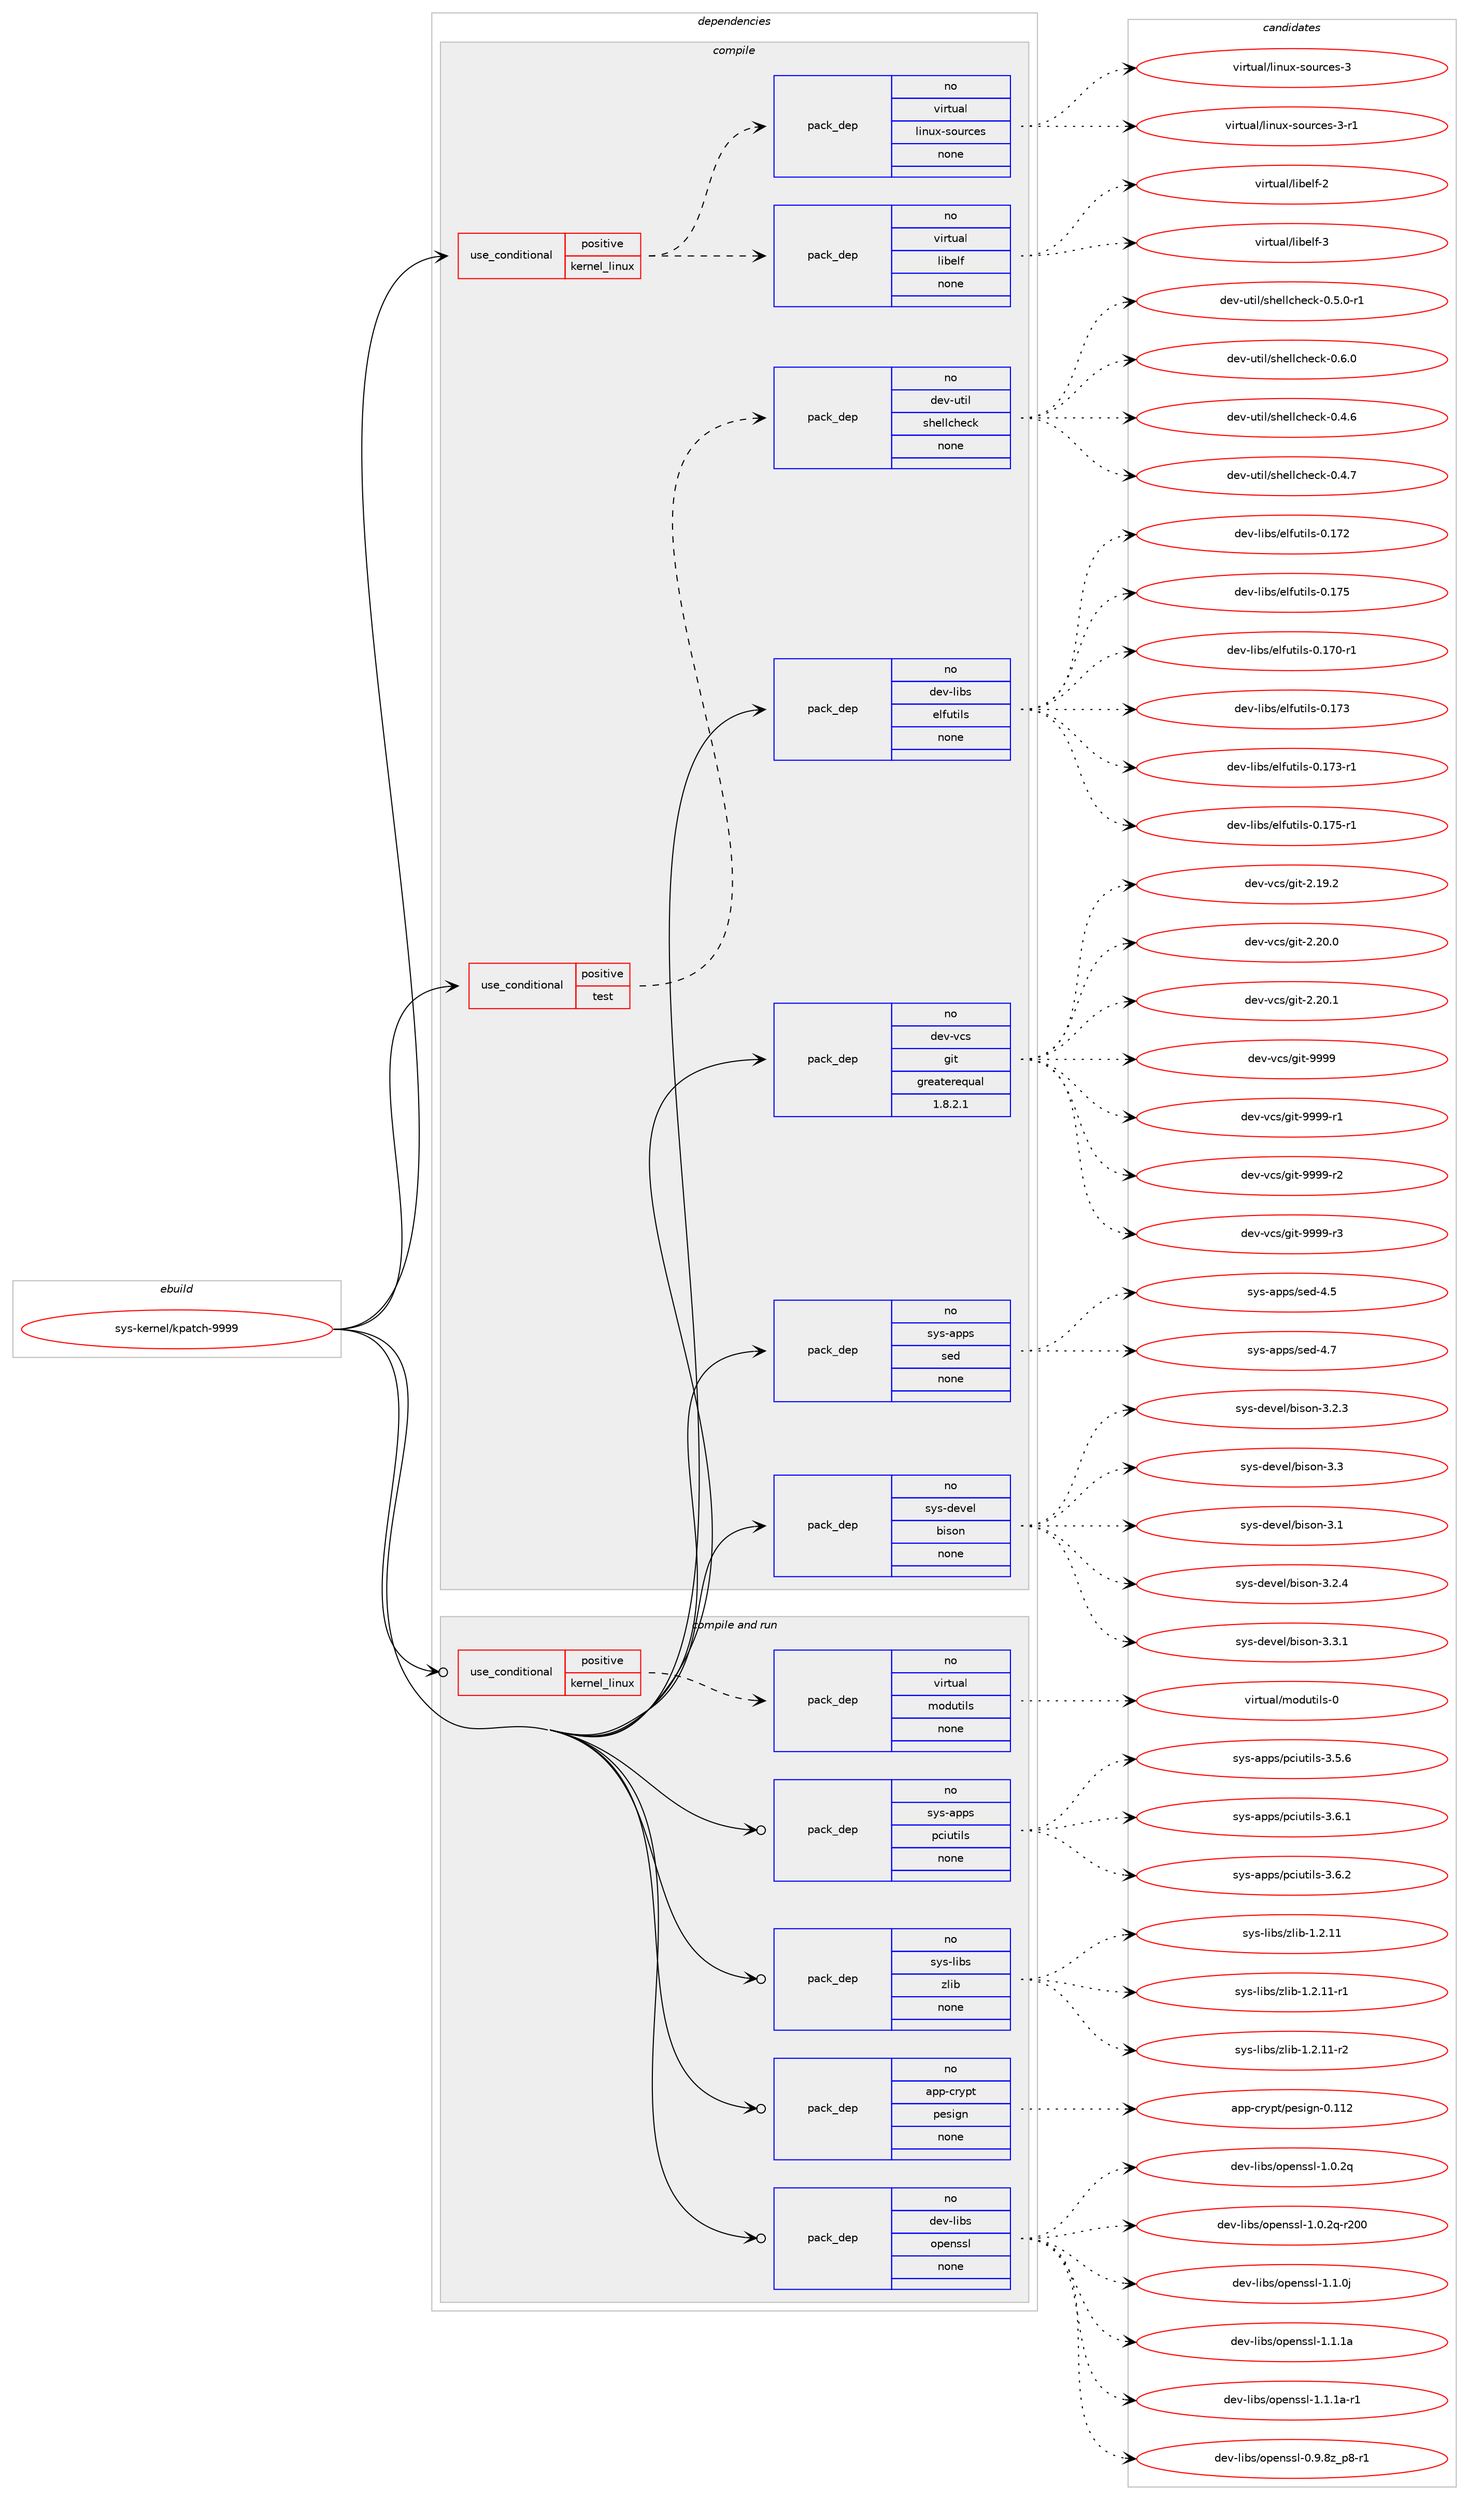 digraph prolog {

# *************
# Graph options
# *************

newrank=true;
concentrate=true;
compound=true;
graph [rankdir=LR,fontname=Helvetica,fontsize=10,ranksep=1.5];#, ranksep=2.5, nodesep=0.2];
edge  [arrowhead=vee];
node  [fontname=Helvetica,fontsize=10];

# **********
# The ebuild
# **********

subgraph cluster_leftcol {
color=gray;
rank=same;
label=<<i>ebuild</i>>;
id [label="sys-kernel/kpatch-9999", color=red, width=4, href="../sys-kernel/kpatch-9999.svg"];
}

# ****************
# The dependencies
# ****************

subgraph cluster_midcol {
color=gray;
label=<<i>dependencies</i>>;
subgraph cluster_compile {
fillcolor="#eeeeee";
style=filled;
label=<<i>compile</i>>;
subgraph cond1121 {
dependency7061 [label=<<TABLE BORDER="0" CELLBORDER="1" CELLSPACING="0" CELLPADDING="4"><TR><TD ROWSPAN="3" CELLPADDING="10">use_conditional</TD></TR><TR><TD>positive</TD></TR><TR><TD>kernel_linux</TD></TR></TABLE>>, shape=none, color=red];
subgraph pack5786 {
dependency7062 [label=<<TABLE BORDER="0" CELLBORDER="1" CELLSPACING="0" CELLPADDING="4" WIDTH="220"><TR><TD ROWSPAN="6" CELLPADDING="30">pack_dep</TD></TR><TR><TD WIDTH="110">no</TD></TR><TR><TD>virtual</TD></TR><TR><TD>linux-sources</TD></TR><TR><TD>none</TD></TR><TR><TD></TD></TR></TABLE>>, shape=none, color=blue];
}
dependency7061:e -> dependency7062:w [weight=20,style="dashed",arrowhead="vee"];
subgraph pack5787 {
dependency7063 [label=<<TABLE BORDER="0" CELLBORDER="1" CELLSPACING="0" CELLPADDING="4" WIDTH="220"><TR><TD ROWSPAN="6" CELLPADDING="30">pack_dep</TD></TR><TR><TD WIDTH="110">no</TD></TR><TR><TD>virtual</TD></TR><TR><TD>libelf</TD></TR><TR><TD>none</TD></TR><TR><TD></TD></TR></TABLE>>, shape=none, color=blue];
}
dependency7061:e -> dependency7063:w [weight=20,style="dashed",arrowhead="vee"];
}
id:e -> dependency7061:w [weight=20,style="solid",arrowhead="vee"];
subgraph cond1122 {
dependency7064 [label=<<TABLE BORDER="0" CELLBORDER="1" CELLSPACING="0" CELLPADDING="4"><TR><TD ROWSPAN="3" CELLPADDING="10">use_conditional</TD></TR><TR><TD>positive</TD></TR><TR><TD>test</TD></TR></TABLE>>, shape=none, color=red];
subgraph pack5788 {
dependency7065 [label=<<TABLE BORDER="0" CELLBORDER="1" CELLSPACING="0" CELLPADDING="4" WIDTH="220"><TR><TD ROWSPAN="6" CELLPADDING="30">pack_dep</TD></TR><TR><TD WIDTH="110">no</TD></TR><TR><TD>dev-util</TD></TR><TR><TD>shellcheck</TD></TR><TR><TD>none</TD></TR><TR><TD></TD></TR></TABLE>>, shape=none, color=blue];
}
dependency7064:e -> dependency7065:w [weight=20,style="dashed",arrowhead="vee"];
}
id:e -> dependency7064:w [weight=20,style="solid",arrowhead="vee"];
subgraph pack5789 {
dependency7066 [label=<<TABLE BORDER="0" CELLBORDER="1" CELLSPACING="0" CELLPADDING="4" WIDTH="220"><TR><TD ROWSPAN="6" CELLPADDING="30">pack_dep</TD></TR><TR><TD WIDTH="110">no</TD></TR><TR><TD>dev-libs</TD></TR><TR><TD>elfutils</TD></TR><TR><TD>none</TD></TR><TR><TD></TD></TR></TABLE>>, shape=none, color=blue];
}
id:e -> dependency7066:w [weight=20,style="solid",arrowhead="vee"];
subgraph pack5790 {
dependency7067 [label=<<TABLE BORDER="0" CELLBORDER="1" CELLSPACING="0" CELLPADDING="4" WIDTH="220"><TR><TD ROWSPAN="6" CELLPADDING="30">pack_dep</TD></TR><TR><TD WIDTH="110">no</TD></TR><TR><TD>dev-vcs</TD></TR><TR><TD>git</TD></TR><TR><TD>greaterequal</TD></TR><TR><TD>1.8.2.1</TD></TR></TABLE>>, shape=none, color=blue];
}
id:e -> dependency7067:w [weight=20,style="solid",arrowhead="vee"];
subgraph pack5791 {
dependency7068 [label=<<TABLE BORDER="0" CELLBORDER="1" CELLSPACING="0" CELLPADDING="4" WIDTH="220"><TR><TD ROWSPAN="6" CELLPADDING="30">pack_dep</TD></TR><TR><TD WIDTH="110">no</TD></TR><TR><TD>sys-apps</TD></TR><TR><TD>sed</TD></TR><TR><TD>none</TD></TR><TR><TD></TD></TR></TABLE>>, shape=none, color=blue];
}
id:e -> dependency7068:w [weight=20,style="solid",arrowhead="vee"];
subgraph pack5792 {
dependency7069 [label=<<TABLE BORDER="0" CELLBORDER="1" CELLSPACING="0" CELLPADDING="4" WIDTH="220"><TR><TD ROWSPAN="6" CELLPADDING="30">pack_dep</TD></TR><TR><TD WIDTH="110">no</TD></TR><TR><TD>sys-devel</TD></TR><TR><TD>bison</TD></TR><TR><TD>none</TD></TR><TR><TD></TD></TR></TABLE>>, shape=none, color=blue];
}
id:e -> dependency7069:w [weight=20,style="solid",arrowhead="vee"];
}
subgraph cluster_compileandrun {
fillcolor="#eeeeee";
style=filled;
label=<<i>compile and run</i>>;
subgraph cond1123 {
dependency7070 [label=<<TABLE BORDER="0" CELLBORDER="1" CELLSPACING="0" CELLPADDING="4"><TR><TD ROWSPAN="3" CELLPADDING="10">use_conditional</TD></TR><TR><TD>positive</TD></TR><TR><TD>kernel_linux</TD></TR></TABLE>>, shape=none, color=red];
subgraph pack5793 {
dependency7071 [label=<<TABLE BORDER="0" CELLBORDER="1" CELLSPACING="0" CELLPADDING="4" WIDTH="220"><TR><TD ROWSPAN="6" CELLPADDING="30">pack_dep</TD></TR><TR><TD WIDTH="110">no</TD></TR><TR><TD>virtual</TD></TR><TR><TD>modutils</TD></TR><TR><TD>none</TD></TR><TR><TD></TD></TR></TABLE>>, shape=none, color=blue];
}
dependency7070:e -> dependency7071:w [weight=20,style="dashed",arrowhead="vee"];
}
id:e -> dependency7070:w [weight=20,style="solid",arrowhead="odotvee"];
subgraph pack5794 {
dependency7072 [label=<<TABLE BORDER="0" CELLBORDER="1" CELLSPACING="0" CELLPADDING="4" WIDTH="220"><TR><TD ROWSPAN="6" CELLPADDING="30">pack_dep</TD></TR><TR><TD WIDTH="110">no</TD></TR><TR><TD>app-crypt</TD></TR><TR><TD>pesign</TD></TR><TR><TD>none</TD></TR><TR><TD></TD></TR></TABLE>>, shape=none, color=blue];
}
id:e -> dependency7072:w [weight=20,style="solid",arrowhead="odotvee"];
subgraph pack5795 {
dependency7073 [label=<<TABLE BORDER="0" CELLBORDER="1" CELLSPACING="0" CELLPADDING="4" WIDTH="220"><TR><TD ROWSPAN="6" CELLPADDING="30">pack_dep</TD></TR><TR><TD WIDTH="110">no</TD></TR><TR><TD>dev-libs</TD></TR><TR><TD>openssl</TD></TR><TR><TD>none</TD></TR><TR><TD></TD></TR></TABLE>>, shape=none, color=blue];
}
id:e -> dependency7073:w [weight=20,style="solid",arrowhead="odotvee"];
subgraph pack5796 {
dependency7074 [label=<<TABLE BORDER="0" CELLBORDER="1" CELLSPACING="0" CELLPADDING="4" WIDTH="220"><TR><TD ROWSPAN="6" CELLPADDING="30">pack_dep</TD></TR><TR><TD WIDTH="110">no</TD></TR><TR><TD>sys-apps</TD></TR><TR><TD>pciutils</TD></TR><TR><TD>none</TD></TR><TR><TD></TD></TR></TABLE>>, shape=none, color=blue];
}
id:e -> dependency7074:w [weight=20,style="solid",arrowhead="odotvee"];
subgraph pack5797 {
dependency7075 [label=<<TABLE BORDER="0" CELLBORDER="1" CELLSPACING="0" CELLPADDING="4" WIDTH="220"><TR><TD ROWSPAN="6" CELLPADDING="30">pack_dep</TD></TR><TR><TD WIDTH="110">no</TD></TR><TR><TD>sys-libs</TD></TR><TR><TD>zlib</TD></TR><TR><TD>none</TD></TR><TR><TD></TD></TR></TABLE>>, shape=none, color=blue];
}
id:e -> dependency7075:w [weight=20,style="solid",arrowhead="odotvee"];
}
subgraph cluster_run {
fillcolor="#eeeeee";
style=filled;
label=<<i>run</i>>;
}
}

# **************
# The candidates
# **************

subgraph cluster_choices {
rank=same;
color=gray;
label=<<i>candidates</i>>;

subgraph choice5786 {
color=black;
nodesep=1;
choice118105114116117971084710810511011712045115111117114991011154551 [label="virtual/linux-sources-3", color=red, width=4,href="../virtual/linux-sources-3.svg"];
choice1181051141161179710847108105110117120451151111171149910111545514511449 [label="virtual/linux-sources-3-r1", color=red, width=4,href="../virtual/linux-sources-3-r1.svg"];
dependency7062:e -> choice118105114116117971084710810511011712045115111117114991011154551:w [style=dotted,weight="100"];
dependency7062:e -> choice1181051141161179710847108105110117120451151111171149910111545514511449:w [style=dotted,weight="100"];
}
subgraph choice5787 {
color=black;
nodesep=1;
choice1181051141161179710847108105981011081024550 [label="virtual/libelf-2", color=red, width=4,href="../virtual/libelf-2.svg"];
choice1181051141161179710847108105981011081024551 [label="virtual/libelf-3", color=red, width=4,href="../virtual/libelf-3.svg"];
dependency7063:e -> choice1181051141161179710847108105981011081024550:w [style=dotted,weight="100"];
dependency7063:e -> choice1181051141161179710847108105981011081024551:w [style=dotted,weight="100"];
}
subgraph choice5788 {
color=black;
nodesep=1;
choice10010111845117116105108471151041011081089910410199107454846524654 [label="dev-util/shellcheck-0.4.6", color=red, width=4,href="../dev-util/shellcheck-0.4.6.svg"];
choice10010111845117116105108471151041011081089910410199107454846524655 [label="dev-util/shellcheck-0.4.7", color=red, width=4,href="../dev-util/shellcheck-0.4.7.svg"];
choice100101118451171161051084711510410110810899104101991074548465346484511449 [label="dev-util/shellcheck-0.5.0-r1", color=red, width=4,href="../dev-util/shellcheck-0.5.0-r1.svg"];
choice10010111845117116105108471151041011081089910410199107454846544648 [label="dev-util/shellcheck-0.6.0", color=red, width=4,href="../dev-util/shellcheck-0.6.0.svg"];
dependency7065:e -> choice10010111845117116105108471151041011081089910410199107454846524654:w [style=dotted,weight="100"];
dependency7065:e -> choice10010111845117116105108471151041011081089910410199107454846524655:w [style=dotted,weight="100"];
dependency7065:e -> choice100101118451171161051084711510410110810899104101991074548465346484511449:w [style=dotted,weight="100"];
dependency7065:e -> choice10010111845117116105108471151041011081089910410199107454846544648:w [style=dotted,weight="100"];
}
subgraph choice5789 {
color=black;
nodesep=1;
choice100101118451081059811547101108102117116105108115454846495550 [label="dev-libs/elfutils-0.172", color=red, width=4,href="../dev-libs/elfutils-0.172.svg"];
choice100101118451081059811547101108102117116105108115454846495553 [label="dev-libs/elfutils-0.175", color=red, width=4,href="../dev-libs/elfutils-0.175.svg"];
choice1001011184510810598115471011081021171161051081154548464955484511449 [label="dev-libs/elfutils-0.170-r1", color=red, width=4,href="../dev-libs/elfutils-0.170-r1.svg"];
choice100101118451081059811547101108102117116105108115454846495551 [label="dev-libs/elfutils-0.173", color=red, width=4,href="../dev-libs/elfutils-0.173.svg"];
choice1001011184510810598115471011081021171161051081154548464955514511449 [label="dev-libs/elfutils-0.173-r1", color=red, width=4,href="../dev-libs/elfutils-0.173-r1.svg"];
choice1001011184510810598115471011081021171161051081154548464955534511449 [label="dev-libs/elfutils-0.175-r1", color=red, width=4,href="../dev-libs/elfutils-0.175-r1.svg"];
dependency7066:e -> choice100101118451081059811547101108102117116105108115454846495550:w [style=dotted,weight="100"];
dependency7066:e -> choice100101118451081059811547101108102117116105108115454846495553:w [style=dotted,weight="100"];
dependency7066:e -> choice1001011184510810598115471011081021171161051081154548464955484511449:w [style=dotted,weight="100"];
dependency7066:e -> choice100101118451081059811547101108102117116105108115454846495551:w [style=dotted,weight="100"];
dependency7066:e -> choice1001011184510810598115471011081021171161051081154548464955514511449:w [style=dotted,weight="100"];
dependency7066:e -> choice1001011184510810598115471011081021171161051081154548464955534511449:w [style=dotted,weight="100"];
}
subgraph choice5790 {
color=black;
nodesep=1;
choice10010111845118991154710310511645504649574650 [label="dev-vcs/git-2.19.2", color=red, width=4,href="../dev-vcs/git-2.19.2.svg"];
choice10010111845118991154710310511645504650484648 [label="dev-vcs/git-2.20.0", color=red, width=4,href="../dev-vcs/git-2.20.0.svg"];
choice10010111845118991154710310511645504650484649 [label="dev-vcs/git-2.20.1", color=red, width=4,href="../dev-vcs/git-2.20.1.svg"];
choice1001011184511899115471031051164557575757 [label="dev-vcs/git-9999", color=red, width=4,href="../dev-vcs/git-9999.svg"];
choice10010111845118991154710310511645575757574511449 [label="dev-vcs/git-9999-r1", color=red, width=4,href="../dev-vcs/git-9999-r1.svg"];
choice10010111845118991154710310511645575757574511450 [label="dev-vcs/git-9999-r2", color=red, width=4,href="../dev-vcs/git-9999-r2.svg"];
choice10010111845118991154710310511645575757574511451 [label="dev-vcs/git-9999-r3", color=red, width=4,href="../dev-vcs/git-9999-r3.svg"];
dependency7067:e -> choice10010111845118991154710310511645504649574650:w [style=dotted,weight="100"];
dependency7067:e -> choice10010111845118991154710310511645504650484648:w [style=dotted,weight="100"];
dependency7067:e -> choice10010111845118991154710310511645504650484649:w [style=dotted,weight="100"];
dependency7067:e -> choice1001011184511899115471031051164557575757:w [style=dotted,weight="100"];
dependency7067:e -> choice10010111845118991154710310511645575757574511449:w [style=dotted,weight="100"];
dependency7067:e -> choice10010111845118991154710310511645575757574511450:w [style=dotted,weight="100"];
dependency7067:e -> choice10010111845118991154710310511645575757574511451:w [style=dotted,weight="100"];
}
subgraph choice5791 {
color=black;
nodesep=1;
choice11512111545971121121154711510110045524653 [label="sys-apps/sed-4.5", color=red, width=4,href="../sys-apps/sed-4.5.svg"];
choice11512111545971121121154711510110045524655 [label="sys-apps/sed-4.7", color=red, width=4,href="../sys-apps/sed-4.7.svg"];
dependency7068:e -> choice11512111545971121121154711510110045524653:w [style=dotted,weight="100"];
dependency7068:e -> choice11512111545971121121154711510110045524655:w [style=dotted,weight="100"];
}
subgraph choice5792 {
color=black;
nodesep=1;
choice115121115451001011181011084798105115111110455146504651 [label="sys-devel/bison-3.2.3", color=red, width=4,href="../sys-devel/bison-3.2.3.svg"];
choice11512111545100101118101108479810511511111045514651 [label="sys-devel/bison-3.3", color=red, width=4,href="../sys-devel/bison-3.3.svg"];
choice11512111545100101118101108479810511511111045514649 [label="sys-devel/bison-3.1", color=red, width=4,href="../sys-devel/bison-3.1.svg"];
choice115121115451001011181011084798105115111110455146504652 [label="sys-devel/bison-3.2.4", color=red, width=4,href="../sys-devel/bison-3.2.4.svg"];
choice115121115451001011181011084798105115111110455146514649 [label="sys-devel/bison-3.3.1", color=red, width=4,href="../sys-devel/bison-3.3.1.svg"];
dependency7069:e -> choice115121115451001011181011084798105115111110455146504651:w [style=dotted,weight="100"];
dependency7069:e -> choice11512111545100101118101108479810511511111045514651:w [style=dotted,weight="100"];
dependency7069:e -> choice11512111545100101118101108479810511511111045514649:w [style=dotted,weight="100"];
dependency7069:e -> choice115121115451001011181011084798105115111110455146504652:w [style=dotted,weight="100"];
dependency7069:e -> choice115121115451001011181011084798105115111110455146514649:w [style=dotted,weight="100"];
}
subgraph choice5793 {
color=black;
nodesep=1;
choice11810511411611797108471091111001171161051081154548 [label="virtual/modutils-0", color=red, width=4,href="../virtual/modutils-0.svg"];
dependency7071:e -> choice11810511411611797108471091111001171161051081154548:w [style=dotted,weight="100"];
}
subgraph choice5794 {
color=black;
nodesep=1;
choice97112112459911412111211647112101115105103110454846494950 [label="app-crypt/pesign-0.112", color=red, width=4,href="../app-crypt/pesign-0.112.svg"];
dependency7072:e -> choice97112112459911412111211647112101115105103110454846494950:w [style=dotted,weight="100"];
}
subgraph choice5795 {
color=black;
nodesep=1;
choice10010111845108105981154711111210111011511510845484657465612295112564511449 [label="dev-libs/openssl-0.9.8z_p8-r1", color=red, width=4,href="../dev-libs/openssl-0.9.8z_p8-r1.svg"];
choice100101118451081059811547111112101110115115108454946484650113 [label="dev-libs/openssl-1.0.2q", color=red, width=4,href="../dev-libs/openssl-1.0.2q.svg"];
choice10010111845108105981154711111210111011511510845494648465011345114504848 [label="dev-libs/openssl-1.0.2q-r200", color=red, width=4,href="../dev-libs/openssl-1.0.2q-r200.svg"];
choice100101118451081059811547111112101110115115108454946494648106 [label="dev-libs/openssl-1.1.0j", color=red, width=4,href="../dev-libs/openssl-1.1.0j.svg"];
choice10010111845108105981154711111210111011511510845494649464997 [label="dev-libs/openssl-1.1.1a", color=red, width=4,href="../dev-libs/openssl-1.1.1a.svg"];
choice100101118451081059811547111112101110115115108454946494649974511449 [label="dev-libs/openssl-1.1.1a-r1", color=red, width=4,href="../dev-libs/openssl-1.1.1a-r1.svg"];
dependency7073:e -> choice10010111845108105981154711111210111011511510845484657465612295112564511449:w [style=dotted,weight="100"];
dependency7073:e -> choice100101118451081059811547111112101110115115108454946484650113:w [style=dotted,weight="100"];
dependency7073:e -> choice10010111845108105981154711111210111011511510845494648465011345114504848:w [style=dotted,weight="100"];
dependency7073:e -> choice100101118451081059811547111112101110115115108454946494648106:w [style=dotted,weight="100"];
dependency7073:e -> choice10010111845108105981154711111210111011511510845494649464997:w [style=dotted,weight="100"];
dependency7073:e -> choice100101118451081059811547111112101110115115108454946494649974511449:w [style=dotted,weight="100"];
}
subgraph choice5796 {
color=black;
nodesep=1;
choice11512111545971121121154711299105117116105108115455146534654 [label="sys-apps/pciutils-3.5.6", color=red, width=4,href="../sys-apps/pciutils-3.5.6.svg"];
choice11512111545971121121154711299105117116105108115455146544649 [label="sys-apps/pciutils-3.6.1", color=red, width=4,href="../sys-apps/pciutils-3.6.1.svg"];
choice11512111545971121121154711299105117116105108115455146544650 [label="sys-apps/pciutils-3.6.2", color=red, width=4,href="../sys-apps/pciutils-3.6.2.svg"];
dependency7074:e -> choice11512111545971121121154711299105117116105108115455146534654:w [style=dotted,weight="100"];
dependency7074:e -> choice11512111545971121121154711299105117116105108115455146544649:w [style=dotted,weight="100"];
dependency7074:e -> choice11512111545971121121154711299105117116105108115455146544650:w [style=dotted,weight="100"];
}
subgraph choice5797 {
color=black;
nodesep=1;
choice1151211154510810598115471221081059845494650464949 [label="sys-libs/zlib-1.2.11", color=red, width=4,href="../sys-libs/zlib-1.2.11.svg"];
choice11512111545108105981154712210810598454946504649494511449 [label="sys-libs/zlib-1.2.11-r1", color=red, width=4,href="../sys-libs/zlib-1.2.11-r1.svg"];
choice11512111545108105981154712210810598454946504649494511450 [label="sys-libs/zlib-1.2.11-r2", color=red, width=4,href="../sys-libs/zlib-1.2.11-r2.svg"];
dependency7075:e -> choice1151211154510810598115471221081059845494650464949:w [style=dotted,weight="100"];
dependency7075:e -> choice11512111545108105981154712210810598454946504649494511449:w [style=dotted,weight="100"];
dependency7075:e -> choice11512111545108105981154712210810598454946504649494511450:w [style=dotted,weight="100"];
}
}

}
